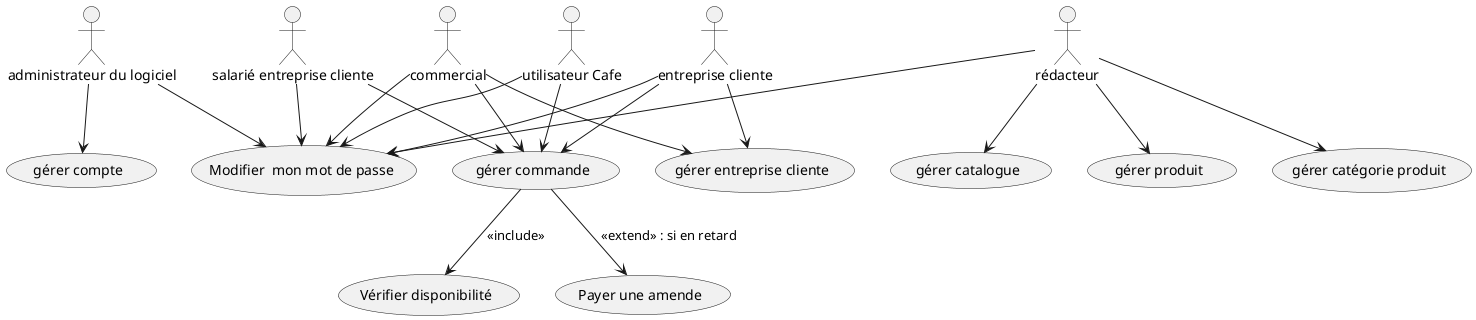 @startuml

usecase (gérer compte) as UC_Gerer_Compte
usecase (gérer catalogue) as UC_Gerer_Catalogue
usecase (gérer entreprise cliente) as UC_Gerer_Entreprise
usecase (gérer commande) as UC_Gerer_Commande

usecase (Modifier  mon mot de passe) as UC_MDP
usecase (gérer produit) as UC_G_Produit
usecase (gérer catégorie produit) as UC_G_Cat_Produit



actor :administrateur du logiciel: as admin
actor :utilisateur Cafe: as userCafe
actor :entreprise cliente: as entreprise
actor :salarié entreprise cliente: as salarie
actor :rédacteur: as redacteur
actor :commercial: as commercial


admin --> UC_Gerer_Compte
admin --> UC_MDP

userCafe --> UC_Gerer_Commande
userCafe --> UC_MDP

entreprise --> UC_Gerer_Entreprise
entreprise --> UC_Gerer_Commande
entreprise --> UC_MDP

salarie --> UC_Gerer_Commande
salarie --> UC_MDP

redacteur --> UC_Gerer_Catalogue
redacteur --> UC_G_Produit
redacteur --> UC_G_Cat_Produit
redacteur --> UC_MDP

commercial --> UC_Gerer_Entreprise
commercial --> UC_Gerer_Commande
commercial --> UC_MDP

' Relations d'inclusion et d'extension
UC_Gerer_Commande --> (Vérifier disponibilité) : <<include>>
UC_Gerer_Commande --> (Payer une amende) : <<extend>> : si en retard


@enduml